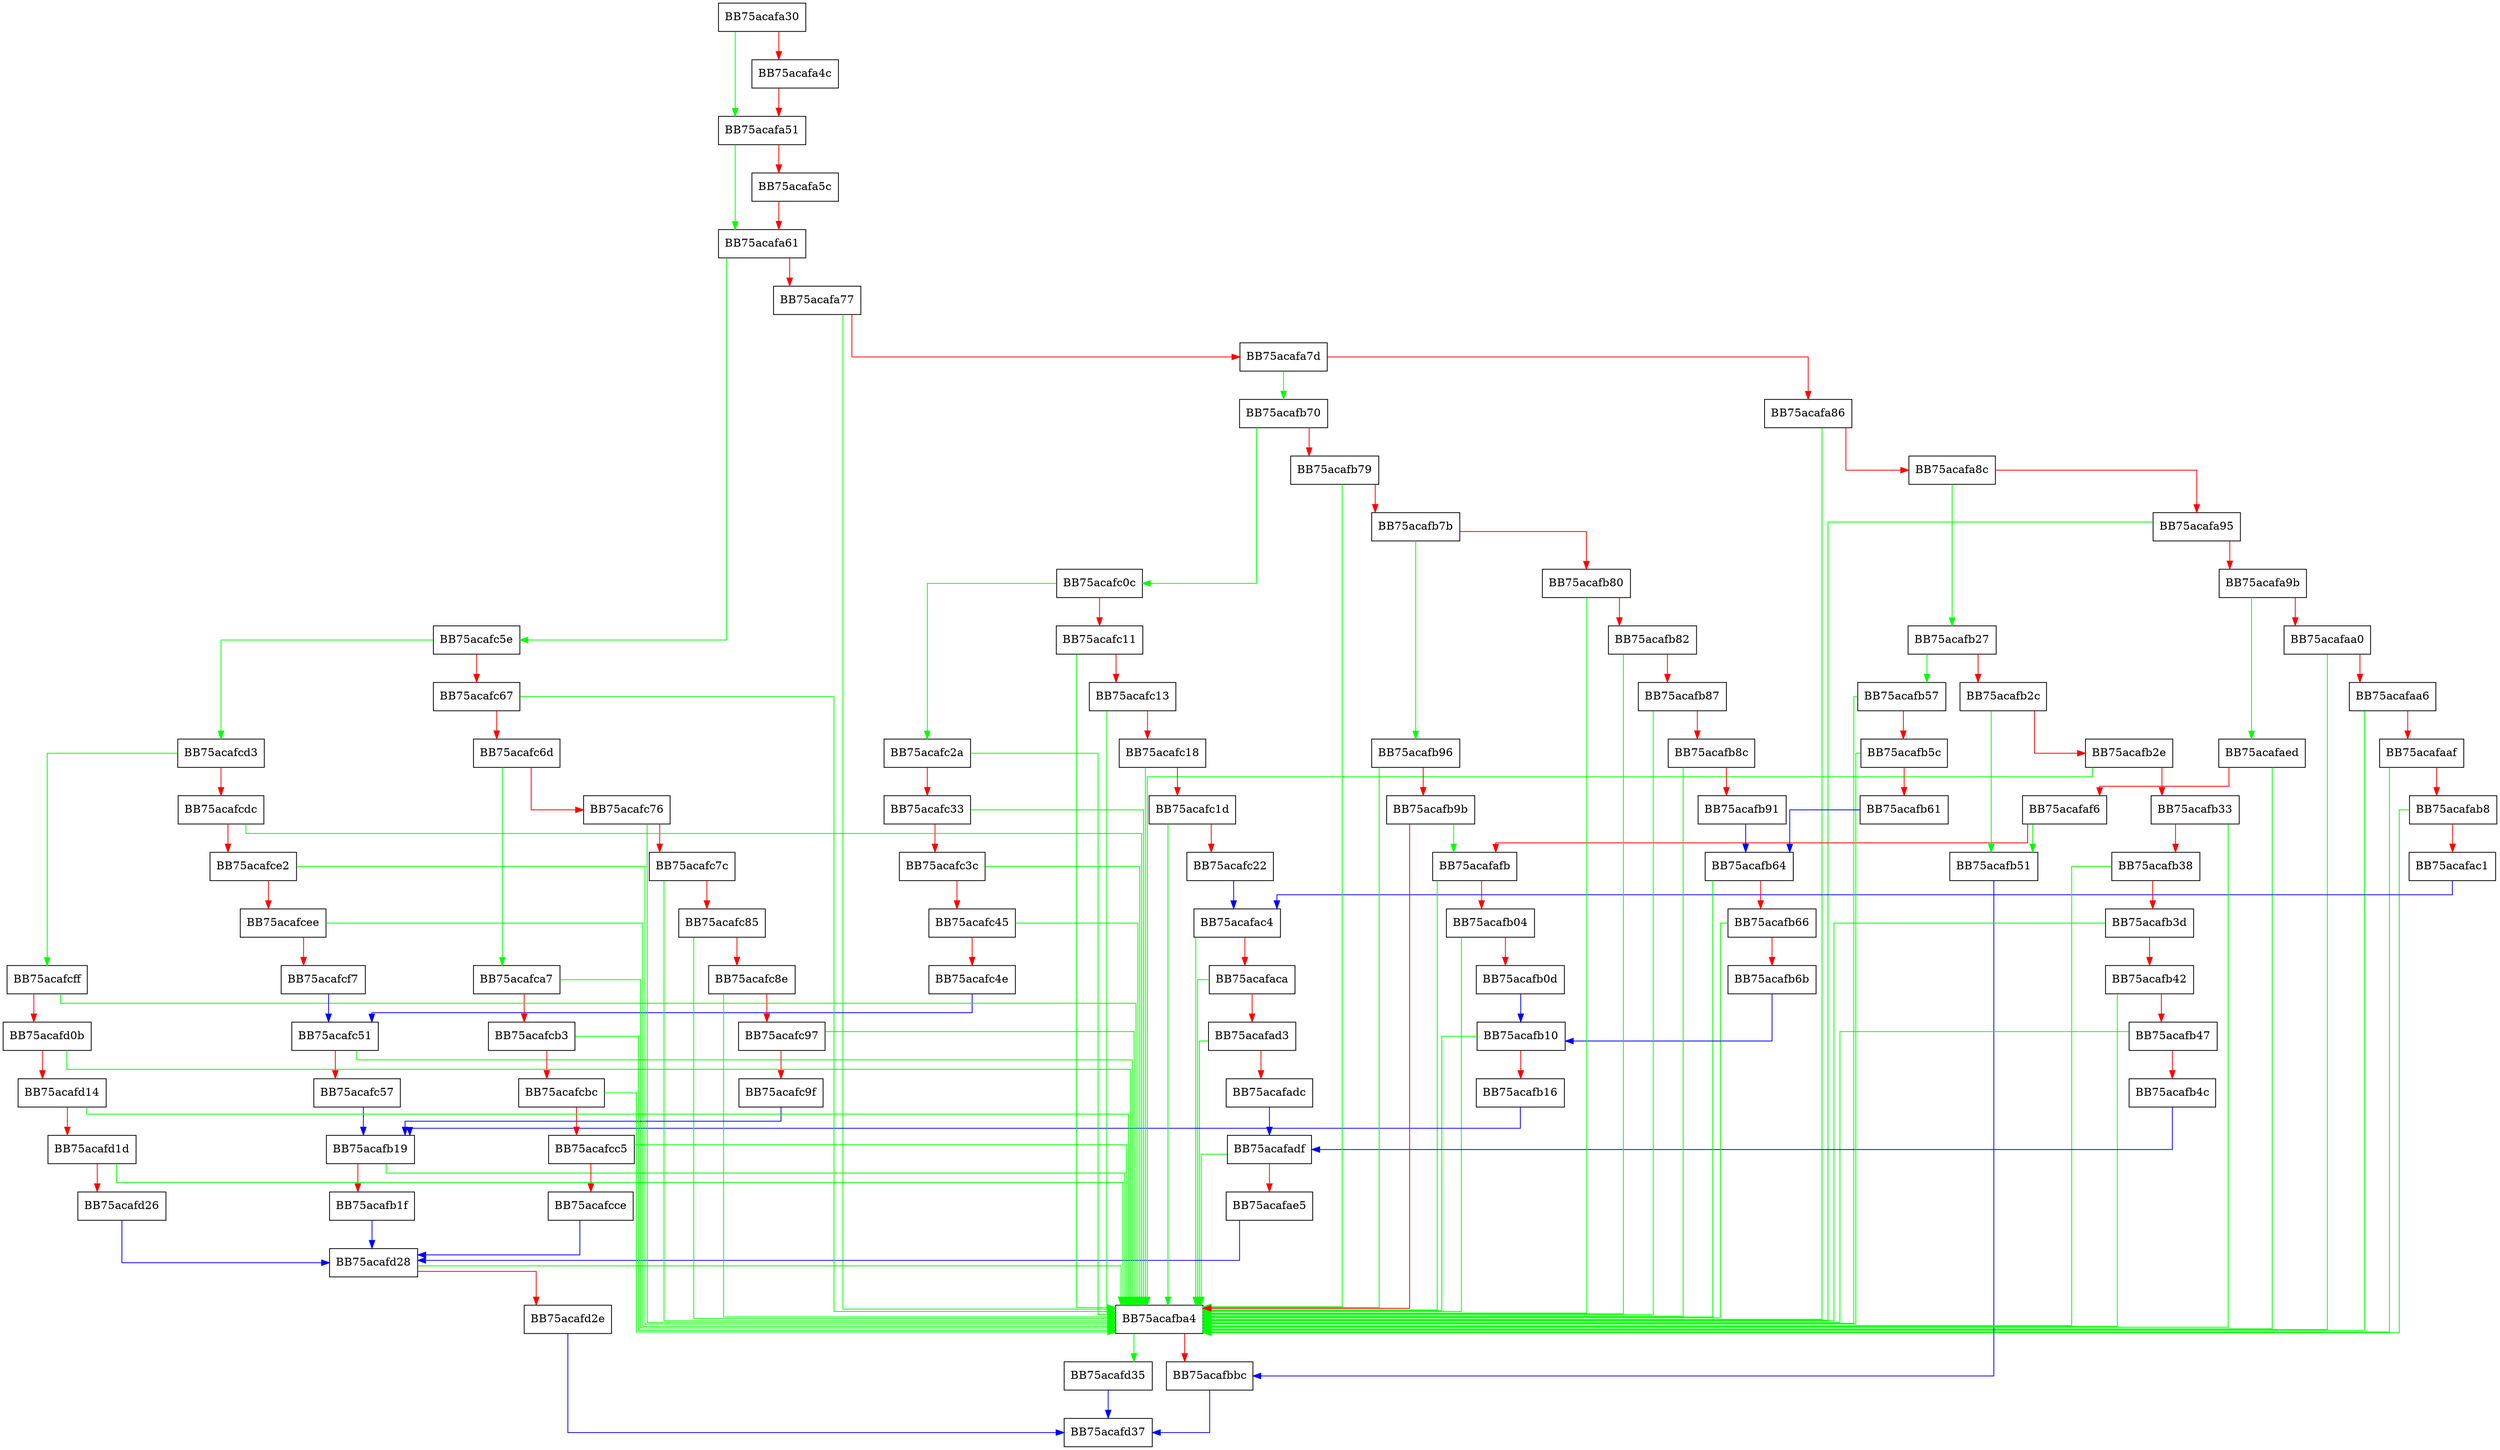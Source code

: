 digraph PrecheckRemove {
  node [shape="box"];
  graph [splines=ortho];
  BB75acafa30 -> BB75acafa51 [color="green"];
  BB75acafa30 -> BB75acafa4c [color="red"];
  BB75acafa4c -> BB75acafa51 [color="red"];
  BB75acafa51 -> BB75acafa61 [color="green"];
  BB75acafa51 -> BB75acafa5c [color="red"];
  BB75acafa5c -> BB75acafa61 [color="red"];
  BB75acafa61 -> BB75acafc5e [color="green"];
  BB75acafa61 -> BB75acafa77 [color="red"];
  BB75acafa77 -> BB75acafba4 [color="green"];
  BB75acafa77 -> BB75acafa7d [color="red"];
  BB75acafa7d -> BB75acafb70 [color="green"];
  BB75acafa7d -> BB75acafa86 [color="red"];
  BB75acafa86 -> BB75acafba4 [color="green"];
  BB75acafa86 -> BB75acafa8c [color="red"];
  BB75acafa8c -> BB75acafb27 [color="green"];
  BB75acafa8c -> BB75acafa95 [color="red"];
  BB75acafa95 -> BB75acafba4 [color="green"];
  BB75acafa95 -> BB75acafa9b [color="red"];
  BB75acafa9b -> BB75acafaed [color="green"];
  BB75acafa9b -> BB75acafaa0 [color="red"];
  BB75acafaa0 -> BB75acafba4 [color="green"];
  BB75acafaa0 -> BB75acafaa6 [color="red"];
  BB75acafaa6 -> BB75acafba4 [color="green"];
  BB75acafaa6 -> BB75acafaaf [color="red"];
  BB75acafaaf -> BB75acafba4 [color="green"];
  BB75acafaaf -> BB75acafab8 [color="red"];
  BB75acafab8 -> BB75acafba4 [color="green"];
  BB75acafab8 -> BB75acafac1 [color="red"];
  BB75acafac1 -> BB75acafac4 [color="blue"];
  BB75acafac4 -> BB75acafba4 [color="green"];
  BB75acafac4 -> BB75acafaca [color="red"];
  BB75acafaca -> BB75acafba4 [color="green"];
  BB75acafaca -> BB75acafad3 [color="red"];
  BB75acafad3 -> BB75acafba4 [color="green"];
  BB75acafad3 -> BB75acafadc [color="red"];
  BB75acafadc -> BB75acafadf [color="blue"];
  BB75acafadf -> BB75acafba4 [color="green"];
  BB75acafadf -> BB75acafae5 [color="red"];
  BB75acafae5 -> BB75acafd28 [color="blue"];
  BB75acafaed -> BB75acafba4 [color="green"];
  BB75acafaed -> BB75acafaf6 [color="red"];
  BB75acafaf6 -> BB75acafb51 [color="green"];
  BB75acafaf6 -> BB75acafafb [color="red"];
  BB75acafafb -> BB75acafba4 [color="green"];
  BB75acafafb -> BB75acafb04 [color="red"];
  BB75acafb04 -> BB75acafba4 [color="green"];
  BB75acafb04 -> BB75acafb0d [color="red"];
  BB75acafb0d -> BB75acafb10 [color="blue"];
  BB75acafb10 -> BB75acafba4 [color="green"];
  BB75acafb10 -> BB75acafb16 [color="red"];
  BB75acafb16 -> BB75acafb19 [color="blue"];
  BB75acafb19 -> BB75acafba4 [color="green"];
  BB75acafb19 -> BB75acafb1f [color="red"];
  BB75acafb1f -> BB75acafd28 [color="blue"];
  BB75acafb27 -> BB75acafb57 [color="green"];
  BB75acafb27 -> BB75acafb2c [color="red"];
  BB75acafb2c -> BB75acafb51 [color="green"];
  BB75acafb2c -> BB75acafb2e [color="red"];
  BB75acafb2e -> BB75acafba4 [color="green"];
  BB75acafb2e -> BB75acafb33 [color="red"];
  BB75acafb33 -> BB75acafba4 [color="green"];
  BB75acafb33 -> BB75acafb38 [color="red"];
  BB75acafb38 -> BB75acafba4 [color="green"];
  BB75acafb38 -> BB75acafb3d [color="red"];
  BB75acafb3d -> BB75acafba4 [color="green"];
  BB75acafb3d -> BB75acafb42 [color="red"];
  BB75acafb42 -> BB75acafba4 [color="green"];
  BB75acafb42 -> BB75acafb47 [color="red"];
  BB75acafb47 -> BB75acafba4 [color="green"];
  BB75acafb47 -> BB75acafb4c [color="red"];
  BB75acafb4c -> BB75acafadf [color="blue"];
  BB75acafb51 -> BB75acafbbc [color="blue"];
  BB75acafb57 -> BB75acafba4 [color="green"];
  BB75acafb57 -> BB75acafb5c [color="red"];
  BB75acafb5c -> BB75acafba4 [color="green"];
  BB75acafb5c -> BB75acafb61 [color="red"];
  BB75acafb61 -> BB75acafb64 [color="blue"];
  BB75acafb64 -> BB75acafba4 [color="green"];
  BB75acafb64 -> BB75acafb66 [color="red"];
  BB75acafb66 -> BB75acafba4 [color="green"];
  BB75acafb66 -> BB75acafb6b [color="red"];
  BB75acafb6b -> BB75acafb10 [color="blue"];
  BB75acafb70 -> BB75acafc0c [color="green"];
  BB75acafb70 -> BB75acafb79 [color="red"];
  BB75acafb79 -> BB75acafba4 [color="green"];
  BB75acafb79 -> BB75acafb7b [color="red"];
  BB75acafb7b -> BB75acafb96 [color="green"];
  BB75acafb7b -> BB75acafb80 [color="red"];
  BB75acafb80 -> BB75acafba4 [color="green"];
  BB75acafb80 -> BB75acafb82 [color="red"];
  BB75acafb82 -> BB75acafba4 [color="green"];
  BB75acafb82 -> BB75acafb87 [color="red"];
  BB75acafb87 -> BB75acafba4 [color="green"];
  BB75acafb87 -> BB75acafb8c [color="red"];
  BB75acafb8c -> BB75acafba4 [color="green"];
  BB75acafb8c -> BB75acafb91 [color="red"];
  BB75acafb91 -> BB75acafb64 [color="blue"];
  BB75acafb96 -> BB75acafba4 [color="green"];
  BB75acafb96 -> BB75acafb9b [color="red"];
  BB75acafb9b -> BB75acafafb [color="green"];
  BB75acafb9b -> BB75acafba4 [color="red"];
  BB75acafba4 -> BB75acafd35 [color="green"];
  BB75acafba4 -> BB75acafbbc [color="red"];
  BB75acafbbc -> BB75acafd37 [color="blue"];
  BB75acafc0c -> BB75acafc2a [color="green"];
  BB75acafc0c -> BB75acafc11 [color="red"];
  BB75acafc11 -> BB75acafba4 [color="green"];
  BB75acafc11 -> BB75acafc13 [color="red"];
  BB75acafc13 -> BB75acafba4 [color="green"];
  BB75acafc13 -> BB75acafc18 [color="red"];
  BB75acafc18 -> BB75acafba4 [color="green"];
  BB75acafc18 -> BB75acafc1d [color="red"];
  BB75acafc1d -> BB75acafba4 [color="green"];
  BB75acafc1d -> BB75acafc22 [color="red"];
  BB75acafc22 -> BB75acafac4 [color="blue"];
  BB75acafc2a -> BB75acafba4 [color="green"];
  BB75acafc2a -> BB75acafc33 [color="red"];
  BB75acafc33 -> BB75acafba4 [color="green"];
  BB75acafc33 -> BB75acafc3c [color="red"];
  BB75acafc3c -> BB75acafba4 [color="green"];
  BB75acafc3c -> BB75acafc45 [color="red"];
  BB75acafc45 -> BB75acafba4 [color="green"];
  BB75acafc45 -> BB75acafc4e [color="red"];
  BB75acafc4e -> BB75acafc51 [color="blue"];
  BB75acafc51 -> BB75acafba4 [color="green"];
  BB75acafc51 -> BB75acafc57 [color="red"];
  BB75acafc57 -> BB75acafb19 [color="blue"];
  BB75acafc5e -> BB75acafcd3 [color="green"];
  BB75acafc5e -> BB75acafc67 [color="red"];
  BB75acafc67 -> BB75acafba4 [color="green"];
  BB75acafc67 -> BB75acafc6d [color="red"];
  BB75acafc6d -> BB75acafca7 [color="green"];
  BB75acafc6d -> BB75acafc76 [color="red"];
  BB75acafc76 -> BB75acafba4 [color="green"];
  BB75acafc76 -> BB75acafc7c [color="red"];
  BB75acafc7c -> BB75acafba4 [color="green"];
  BB75acafc7c -> BB75acafc85 [color="red"];
  BB75acafc85 -> BB75acafba4 [color="green"];
  BB75acafc85 -> BB75acafc8e [color="red"];
  BB75acafc8e -> BB75acafba4 [color="green"];
  BB75acafc8e -> BB75acafc97 [color="red"];
  BB75acafc97 -> BB75acafba4 [color="green"];
  BB75acafc97 -> BB75acafc9f [color="red"];
  BB75acafc9f -> BB75acafb19 [color="blue"];
  BB75acafca7 -> BB75acafba4 [color="green"];
  BB75acafca7 -> BB75acafcb3 [color="red"];
  BB75acafcb3 -> BB75acafba4 [color="green"];
  BB75acafcb3 -> BB75acafcbc [color="red"];
  BB75acafcbc -> BB75acafba4 [color="green"];
  BB75acafcbc -> BB75acafcc5 [color="red"];
  BB75acafcc5 -> BB75acafba4 [color="green"];
  BB75acafcc5 -> BB75acafcce [color="red"];
  BB75acafcce -> BB75acafd28 [color="blue"];
  BB75acafcd3 -> BB75acafcff [color="green"];
  BB75acafcd3 -> BB75acafcdc [color="red"];
  BB75acafcdc -> BB75acafba4 [color="green"];
  BB75acafcdc -> BB75acafce2 [color="red"];
  BB75acafce2 -> BB75acafba4 [color="green"];
  BB75acafce2 -> BB75acafcee [color="red"];
  BB75acafcee -> BB75acafba4 [color="green"];
  BB75acafcee -> BB75acafcf7 [color="red"];
  BB75acafcf7 -> BB75acafc51 [color="blue"];
  BB75acafcff -> BB75acafba4 [color="green"];
  BB75acafcff -> BB75acafd0b [color="red"];
  BB75acafd0b -> BB75acafba4 [color="green"];
  BB75acafd0b -> BB75acafd14 [color="red"];
  BB75acafd14 -> BB75acafba4 [color="green"];
  BB75acafd14 -> BB75acafd1d [color="red"];
  BB75acafd1d -> BB75acafba4 [color="green"];
  BB75acafd1d -> BB75acafd26 [color="red"];
  BB75acafd26 -> BB75acafd28 [color="blue"];
  BB75acafd28 -> BB75acafba4 [color="green"];
  BB75acafd28 -> BB75acafd2e [color="red"];
  BB75acafd2e -> BB75acafd37 [color="blue"];
  BB75acafd35 -> BB75acafd37 [color="blue"];
}